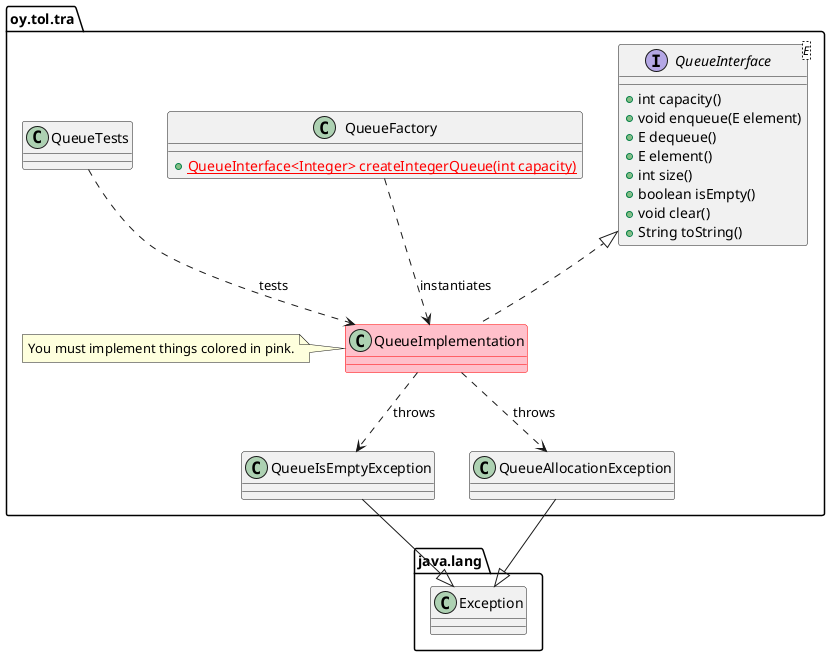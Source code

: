 @startuml
set separator none
package oy.tol.tra {
  /'package test.resources {
    entity DailyTasks.txt <<file>>
  }'/
  interface QueueInterface<E> {
    +int capacity()
    +void enqueue(E element)
    +E dequeue()
    +E element()
    +int size()
    +boolean isEmpty()
    +void clear()
    +String toString()
  }
  class QueueFactory {
    +<color:Red>{static}QueueInterface<Integer> createIntegerQueue(int capacity)</color>
  }
  class QueueImplementation implements QueueInterface
  /'class DailyTasks {
    +{static} void main(String[] args)
    -<color:Red>run(): void</color>
    -<color:Red>readTasks(): void</color>
  }'/
  class QueueImplementation #pink;line:red
  note left of QueueImplementation 
    You must implement things colored in pink.
    'First make sure QueueTests pass, only then work on the DailyTasks.
  end note 

  QueueFactory ..> QueueImplementation : instantiates
  'DailyTasks ..> QueueImplementation : uses
  'DailyTasks ..> java.util.Timer : uses
  'DailyTasks ..> test.resources : reads

  QueueImplementation ..> QueueIsEmptyException : throws
  QueueImplementation ..> QueueAllocationException : throws

  QueueTests ..> QueueImplementation : tests
}

/'package java.util {
Timer ..> TimerTask
}'/

package java.lang {
  class Exception 
}

QueueIsEmptyException --|> Exception
QueueAllocationException --|> Exception
@enduml

